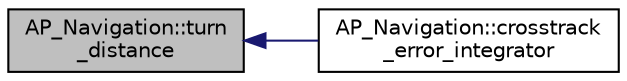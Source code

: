 digraph "AP_Navigation::turn_distance"
{
 // INTERACTIVE_SVG=YES
  edge [fontname="Helvetica",fontsize="10",labelfontname="Helvetica",labelfontsize="10"];
  node [fontname="Helvetica",fontsize="10",shape=record];
  rankdir="LR";
  Node1 [label="AP_Navigation::turn\l_distance",height=0.2,width=0.4,color="black", fillcolor="grey75", style="filled", fontcolor="black"];
  Node1 -> Node2 [dir="back",color="midnightblue",fontsize="10",style="solid",fontname="Helvetica"];
  Node2 [label="AP_Navigation::crosstrack\l_error_integrator",height=0.2,width=0.4,color="black", fillcolor="white", style="filled",URL="$classAP__Navigation.html#ab90ff64cf92dc2b5ed762f64e22022c0"];
}
